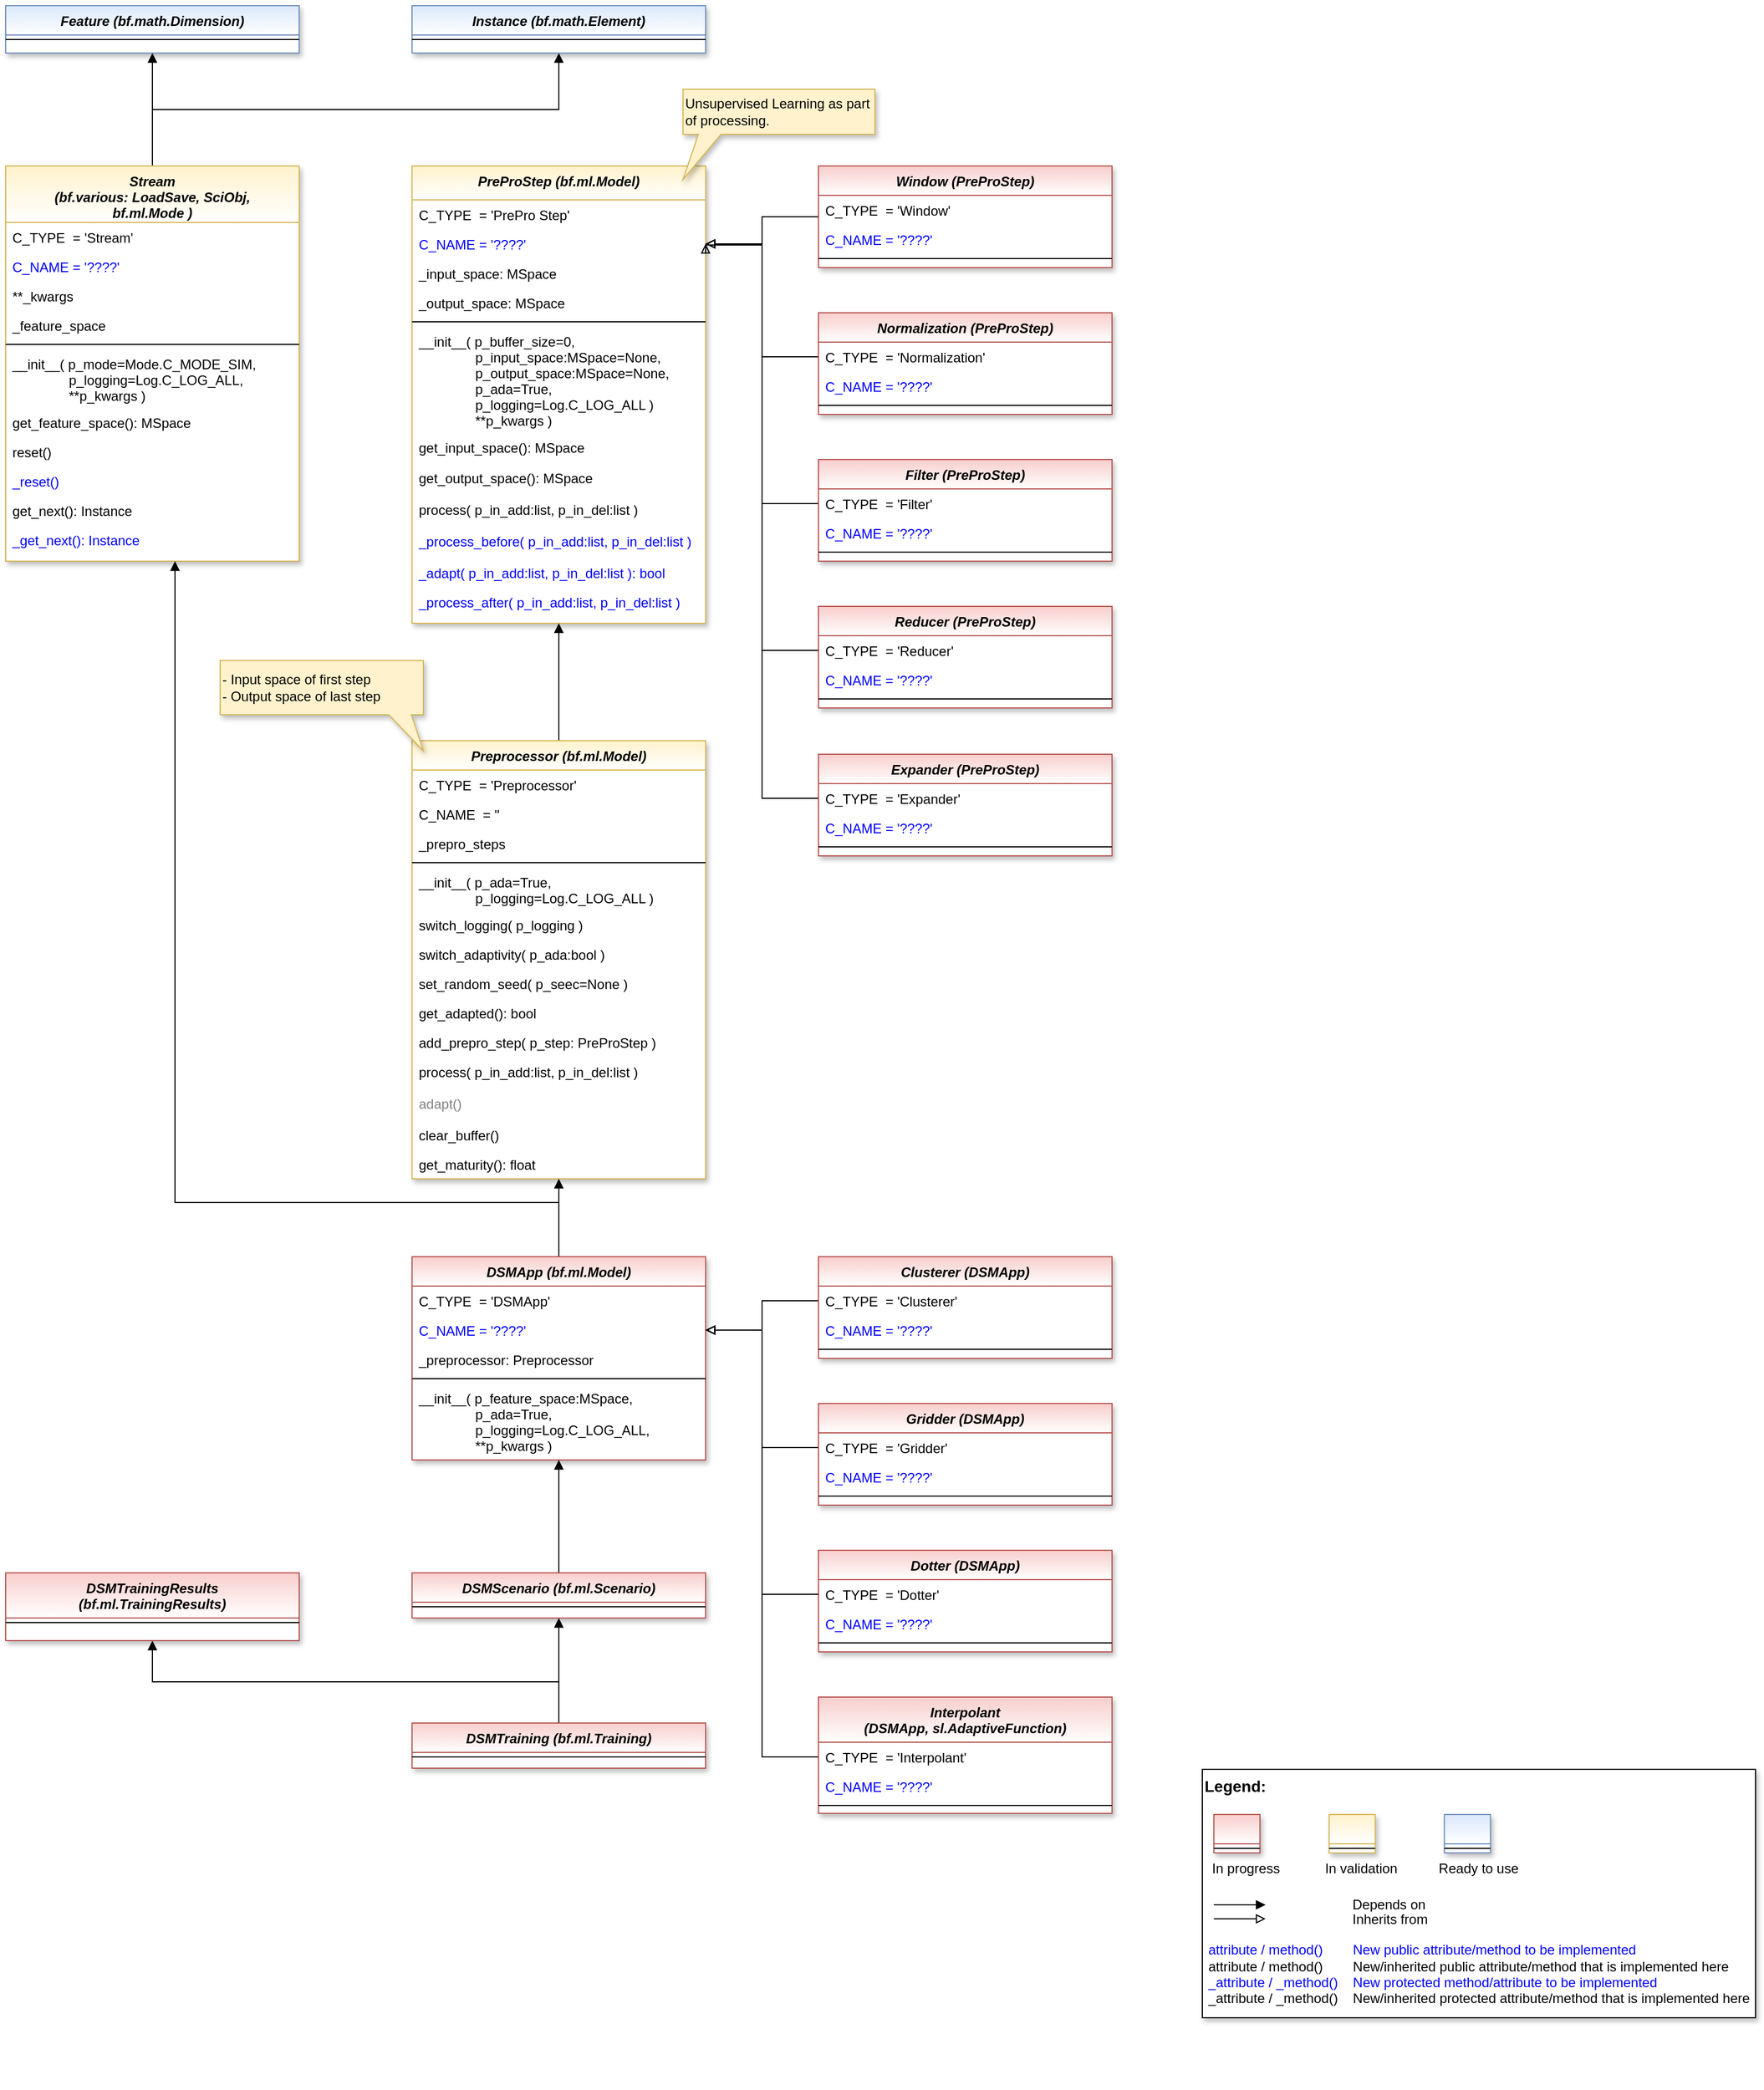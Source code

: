 <mxfile version="14.9.6" type="device"><diagram id="C5RBs43oDa-KdzZeNtuy" name="Page-1"><mxGraphModel dx="1179" dy="1209" grid="1" gridSize="10" guides="1" tooltips="1" connect="1" arrows="1" fold="1" page="1" pageScale="1" pageWidth="2336" pageHeight="1654" math="0" shadow="0"><root><mxCell id="WIyWlLk6GJQsqaUBKTNV-0"/><mxCell id="WIyWlLk6GJQsqaUBKTNV-1" parent="WIyWlLk6GJQsqaUBKTNV-0"/><mxCell id="ado_M-dr3WUVXcom1yO_-1" value="PreProStep (bf.ml.Model)" style="swimlane;fontStyle=3;align=center;verticalAlign=top;childLayout=stackLayout;horizontal=1;startSize=30;horizontalStack=0;resizeParent=1;resizeLast=0;collapsible=1;marginBottom=0;rounded=0;shadow=1;strokeWidth=1;fillColor=#fff2cc;strokeColor=#d6b656;swimlaneFillColor=#ffffff;gradientColor=#ffffff;" parent="WIyWlLk6GJQsqaUBKTNV-1" vertex="1"><mxGeometry x="400" y="182" width="260" height="405" as="geometry"><mxRectangle x="230" y="140" width="160" height="26" as="alternateBounds"/></mxGeometry></mxCell><mxCell id="fdyP1tWBDfPf_pqGQ-dC-29" value="C_TYPE  = 'PrePro Step'" style="text;align=left;verticalAlign=top;spacingLeft=4;spacingRight=4;overflow=hidden;rotatable=0;points=[[0,0.5],[1,0.5]];portConstraint=eastwest;" parent="ado_M-dr3WUVXcom1yO_-1" vertex="1"><mxGeometry y="30" width="260" height="26" as="geometry"/></mxCell><mxCell id="fdyP1tWBDfPf_pqGQ-dC-30" value="C_NAME = '????'" style="text;align=left;verticalAlign=top;spacingLeft=4;spacingRight=4;overflow=hidden;rotatable=0;points=[[0,0.5],[1,0.5]];portConstraint=eastwest;fontColor=#0000FF;" parent="ado_M-dr3WUVXcom1yO_-1" vertex="1"><mxGeometry y="56" width="260" height="26" as="geometry"/></mxCell><mxCell id="3OC-FlShTz39iofZlzZl-7" value="_input_space: MSpace" style="text;align=left;verticalAlign=top;spacingLeft=4;spacingRight=4;overflow=hidden;rotatable=0;points=[[0,0.5],[1,0.5]];portConstraint=eastwest;" parent="ado_M-dr3WUVXcom1yO_-1" vertex="1"><mxGeometry y="82" width="260" height="26" as="geometry"/></mxCell><mxCell id="3OC-FlShTz39iofZlzZl-8" value="_output_space: MSpace" style="text;align=left;verticalAlign=top;spacingLeft=4;spacingRight=4;overflow=hidden;rotatable=0;points=[[0,0.5],[1,0.5]];portConstraint=eastwest;" parent="ado_M-dr3WUVXcom1yO_-1" vertex="1"><mxGeometry y="108" width="260" height="26" as="geometry"/></mxCell><mxCell id="ado_M-dr3WUVXcom1yO_-2" value="" style="line;html=1;strokeWidth=1;align=left;verticalAlign=middle;spacingTop=-1;spacingLeft=3;spacingRight=3;rotatable=0;labelPosition=right;points=[];portConstraint=eastwest;" parent="ado_M-dr3WUVXcom1yO_-1" vertex="1"><mxGeometry y="134" width="260" height="8" as="geometry"/></mxCell><mxCell id="fdyP1tWBDfPf_pqGQ-dC-4" value="__init__( p_buffer_size=0,&#10;               p_input_space:MSpace=None,&#10;               p_output_space:MSpace=None,&#10;               p_ada=True,&#10;               p_logging=Log.C_LOG_ALL )&#10;               **p_kwargs )" style="text;align=left;verticalAlign=top;spacingLeft=4;spacingRight=4;overflow=hidden;rotatable=0;points=[[0,0.5],[1,0.5]];portConstraint=eastwest;" parent="ado_M-dr3WUVXcom1yO_-1" vertex="1"><mxGeometry y="142" width="260" height="94" as="geometry"/></mxCell><mxCell id="fdyP1tWBDfPf_pqGQ-dC-6" value="get_input_space(): MSpace" style="text;align=left;verticalAlign=top;spacingLeft=4;spacingRight=4;overflow=hidden;rotatable=0;points=[[0,0.5],[1,0.5]];portConstraint=eastwest;" parent="ado_M-dr3WUVXcom1yO_-1" vertex="1"><mxGeometry y="236" width="260" height="27" as="geometry"/></mxCell><mxCell id="fdyP1tWBDfPf_pqGQ-dC-7" value="get_output_space(): MSpace" style="text;align=left;verticalAlign=top;spacingLeft=4;spacingRight=4;overflow=hidden;rotatable=0;points=[[0,0.5],[1,0.5]];portConstraint=eastwest;" parent="ado_M-dr3WUVXcom1yO_-1" vertex="1"><mxGeometry y="263" width="260" height="28" as="geometry"/></mxCell><mxCell id="ado_M-dr3WUVXcom1yO_-3" value="process( p_in_add:list, p_in_del:list )&#10;" style="text;align=left;verticalAlign=top;spacingLeft=4;spacingRight=4;overflow=hidden;rotatable=0;points=[[0,0.5],[1,0.5]];portConstraint=eastwest;" parent="ado_M-dr3WUVXcom1yO_-1" vertex="1"><mxGeometry y="291" width="260" height="28" as="geometry"/></mxCell><mxCell id="qM1fBCs7_2jbFydnXF-A-1" value="_process_before( p_in_add:list, p_in_del:list )&#10;" style="text;align=left;verticalAlign=top;spacingLeft=4;spacingRight=4;overflow=hidden;rotatable=0;points=[[0,0.5],[1,0.5]];portConstraint=eastwest;fontColor=#0000FF;" parent="ado_M-dr3WUVXcom1yO_-1" vertex="1"><mxGeometry y="319" width="260" height="28" as="geometry"/></mxCell><mxCell id="fdyP1tWBDfPf_pqGQ-dC-40" value="_adapt( p_in_add:list, p_in_del:list ): bool" style="text;align=left;verticalAlign=top;spacingLeft=4;spacingRight=4;overflow=hidden;rotatable=0;points=[[0,0.5],[1,0.5]];portConstraint=eastwest;fontColor=#0000FF;" parent="ado_M-dr3WUVXcom1yO_-1" vertex="1"><mxGeometry y="347" width="260" height="26" as="geometry"/></mxCell><mxCell id="OIbg5HYsmWzggLmKgJNS-0" value="_process_after( p_in_add:list, p_in_del:list )&#10;" style="text;align=left;verticalAlign=top;spacingLeft=4;spacingRight=4;overflow=hidden;rotatable=0;points=[[0,0.5],[1,0.5]];portConstraint=eastwest;fontColor=#0000FF;" vertex="1" parent="ado_M-dr3WUVXcom1yO_-1"><mxGeometry y="373" width="260" height="28" as="geometry"/></mxCell><mxCell id="fcJVb3HREh7NScvAmxeq-0" value="" style="group" parent="WIyWlLk6GJQsqaUBKTNV-1" vertex="1" connectable="0"><mxGeometry x="1100" y="1602" width="490" height="220" as="geometry"/></mxCell><mxCell id="fcJVb3HREh7NScvAmxeq-1" value="&lt;font color=&quot;#000000&quot; size=&quot;1&quot;&gt;&lt;b style=&quot;font-size: 14px&quot;&gt;Legend:&lt;br&gt;&lt;/b&gt;&lt;/font&gt;&lt;br&gt;&lt;br&gt;&lt;br&gt;&lt;font color=&quot;#0000ff&quot; style=&quot;font-size: 6px&quot;&gt;&lt;br&gt;&lt;/font&gt;&lt;span style=&quot;color: rgb(0 , 0 , 0)&quot;&gt;&lt;font style=&quot;font-size: 4px&quot;&gt;&amp;nbsp; &amp;nbsp;&lt;/font&gt;&amp;nbsp;In progress&amp;nbsp; &amp;nbsp; &amp;nbsp; &amp;nbsp; &amp;nbsp; &amp;nbsp; In validation&amp;nbsp; &amp;nbsp; &amp;nbsp; &amp;nbsp; &amp;nbsp; &amp;nbsp;Ready to use&lt;/span&gt;&lt;font color=&quot;#000000&quot;&gt;&amp;nbsp;&lt;br&gt;&lt;/font&gt;&lt;font color=&quot;#0000ff&quot;&gt;&lt;br&gt;&lt;br&gt;&lt;br&gt;&lt;br&gt;&amp;nbsp;attribute / method()&amp;nbsp; &amp;nbsp; &amp;nbsp; &amp;nbsp; New public attribute/method to be implemented&lt;/font&gt;&lt;br&gt;&lt;font color=&quot;#000000&quot;&gt;&amp;nbsp;&lt;/font&gt;&lt;font color=&quot;#000000&quot;&gt;attribute / method()&lt;span&gt;&#9;&lt;/span&gt;&amp;nbsp; &amp;nbsp; &amp;nbsp; &amp;nbsp;New/inherited public attribute/method that is implemented here&lt;br&gt;&lt;/font&gt;&lt;font color=&quot;#0000ff&quot;&gt;&amp;nbsp;_attribute /&amp;nbsp;&lt;/font&gt;&lt;font color=&quot;#0000ff&quot;&gt;_method()&amp;nbsp; &amp;nbsp; New protected method/attribute to be implemented&lt;/font&gt;&lt;br&gt;&lt;font color=&quot;#000000&quot;&gt;&amp;nbsp;_attribute / _method()&amp;nbsp; &amp;nbsp; New/inherited protected attribute/method that is implemented here&lt;br&gt;&lt;/font&gt;&lt;font color=&quot;#000000&quot;&gt;&lt;br&gt;&lt;br&gt;&lt;br&gt;&lt;br&gt;&lt;br&gt;&lt;/font&gt;" style="text;html=1;align=left;verticalAlign=top;whiteSpace=wrap;rounded=0;fontColor=#006600;strokeColor=#000000;shadow=1;fillColor=#ffffff;" parent="fcJVb3HREh7NScvAmxeq-0" vertex="1"><mxGeometry width="490.0" height="220" as="geometry"/></mxCell><mxCell id="fcJVb3HREh7NScvAmxeq-2" value="Depends on" style="endArrow=block;html=1;labelPosition=right;verticalLabelPosition=middle;align=left;verticalAlign=middle;endFill=1;fontSize=12;" parent="fcJVb3HREh7NScvAmxeq-0" edge="1"><mxGeometry x="-1623.125" y="-2180" width="51.042" height="50" as="geometry"><mxPoint x="10.208" y="120.003" as="sourcePoint"/><mxPoint x="55.991" y="120.003" as="targetPoint"/><mxPoint x="98" as="offset"/><Array as="points"><mxPoint x="30.625" y="120"/></Array></mxGeometry></mxCell><mxCell id="fcJVb3HREh7NScvAmxeq-3" value="Inherits from" style="endArrow=block;html=1;labelPosition=right;verticalLabelPosition=middle;align=left;verticalAlign=middle;endFill=0;fontSize=12;" parent="fcJVb3HREh7NScvAmxeq-0" edge="1"><mxGeometry x="-1623.125" y="-2180" width="51.042" height="50" as="geometry"><mxPoint x="10.208" y="132.385" as="sourcePoint"/><mxPoint x="55.991" y="132.385" as="targetPoint"/><mxPoint x="98" y="1" as="offset"/></mxGeometry></mxCell><mxCell id="fcJVb3HREh7NScvAmxeq-4" value="" style="swimlane;fontStyle=3;align=center;verticalAlign=top;childLayout=stackLayout;horizontal=1;startSize=26;horizontalStack=0;resizeParent=1;resizeLast=0;collapsible=1;marginBottom=0;rounded=0;shadow=1;strokeWidth=1;fillColor=#f8cecc;strokeColor=#b85450;gradientColor=#ffffff;swimlaneFillColor=#ffffff;" parent="fcJVb3HREh7NScvAmxeq-0" vertex="1"><mxGeometry x="10.208" y="40" width="40.833" height="34" as="geometry"><mxRectangle x="230" y="140" width="160" height="26" as="alternateBounds"/></mxGeometry></mxCell><mxCell id="fcJVb3HREh7NScvAmxeq-5" value="" style="line;html=1;strokeWidth=1;align=left;verticalAlign=middle;spacingTop=-1;spacingLeft=3;spacingRight=3;rotatable=0;labelPosition=right;points=[];portConstraint=eastwest;" parent="fcJVb3HREh7NScvAmxeq-4" vertex="1"><mxGeometry y="26" width="40.833" height="8" as="geometry"/></mxCell><mxCell id="fcJVb3HREh7NScvAmxeq-6" value="" style="swimlane;fontStyle=3;align=center;verticalAlign=top;childLayout=stackLayout;horizontal=1;startSize=26;horizontalStack=0;resizeParent=1;resizeLast=0;collapsible=1;marginBottom=0;rounded=0;shadow=1;strokeWidth=1;fillColor=#fff2cc;strokeColor=#d6b656;gradientColor=#ffffff;swimlaneFillColor=#ffffff;" parent="fcJVb3HREh7NScvAmxeq-0" vertex="1"><mxGeometry x="112.292" y="40" width="40.833" height="34" as="geometry"><mxRectangle x="230" y="140" width="160" height="26" as="alternateBounds"/></mxGeometry></mxCell><mxCell id="fcJVb3HREh7NScvAmxeq-7" value="" style="line;html=1;strokeWidth=1;align=left;verticalAlign=middle;spacingTop=-1;spacingLeft=3;spacingRight=3;rotatable=0;labelPosition=right;points=[];portConstraint=eastwest;" parent="fcJVb3HREh7NScvAmxeq-6" vertex="1"><mxGeometry y="26" width="40.833" height="8" as="geometry"/></mxCell><mxCell id="fcJVb3HREh7NScvAmxeq-8" value="" style="swimlane;fontStyle=3;align=center;verticalAlign=top;childLayout=stackLayout;horizontal=1;startSize=26;horizontalStack=0;resizeParent=1;resizeLast=0;collapsible=1;marginBottom=0;rounded=0;shadow=1;strokeWidth=1;fillColor=#dae8fc;strokeColor=#6c8ebf;gradientColor=#ffffff;swimlaneFillColor=#ffffff;" parent="fcJVb3HREh7NScvAmxeq-0" vertex="1"><mxGeometry x="214.375" y="40" width="40.833" height="34" as="geometry"><mxRectangle x="230" y="140" width="160" height="26" as="alternateBounds"/></mxGeometry></mxCell><mxCell id="fcJVb3HREh7NScvAmxeq-9" value="" style="line;html=1;strokeWidth=1;align=left;verticalAlign=middle;spacingTop=-1;spacingLeft=3;spacingRight=3;rotatable=0;labelPosition=right;points=[];portConstraint=eastwest;" parent="fcJVb3HREh7NScvAmxeq-8" vertex="1"><mxGeometry y="26" width="40.833" height="8" as="geometry"/></mxCell><mxCell id="fdyP1tWBDfPf_pqGQ-dC-9" style="edgeStyle=orthogonalEdgeStyle;rounded=0;orthogonalLoop=1;jettySize=auto;html=1;entryX=0.5;entryY=1;entryDx=0;entryDy=0;fontColor=#0000FF;endArrow=block;endFill=1;" parent="WIyWlLk6GJQsqaUBKTNV-1" source="3OC-FlShTz39iofZlzZl-0" target="ado_M-dr3WUVXcom1yO_-1" edge="1"><mxGeometry relative="1" as="geometry"/></mxCell><mxCell id="3OC-FlShTz39iofZlzZl-0" value="Preprocessor (bf.ml.Model)" style="swimlane;fontStyle=3;align=center;verticalAlign=top;childLayout=stackLayout;horizontal=1;startSize=26;horizontalStack=0;resizeParent=1;resizeLast=0;collapsible=1;marginBottom=0;rounded=0;shadow=1;strokeWidth=1;fillColor=#fff2cc;strokeColor=#d6b656;swimlaneFillColor=#ffffff;gradientColor=#ffffff;" parent="WIyWlLk6GJQsqaUBKTNV-1" vertex="1"><mxGeometry x="400" y="691" width="260" height="388" as="geometry"><mxRectangle x="230" y="140" width="160" height="26" as="alternateBounds"/></mxGeometry></mxCell><mxCell id="fdyP1tWBDfPf_pqGQ-dC-33" value="C_TYPE  = 'Preprocessor'" style="text;align=left;verticalAlign=top;spacingLeft=4;spacingRight=4;overflow=hidden;rotatable=0;points=[[0,0.5],[1,0.5]];portConstraint=eastwest;" parent="3OC-FlShTz39iofZlzZl-0" vertex="1"><mxGeometry y="26" width="260" height="26" as="geometry"/></mxCell><mxCell id="fdyP1tWBDfPf_pqGQ-dC-80" value="C_NAME  = ''" style="text;align=left;verticalAlign=top;spacingLeft=4;spacingRight=4;overflow=hidden;rotatable=0;points=[[0,0.5],[1,0.5]];portConstraint=eastwest;" parent="3OC-FlShTz39iofZlzZl-0" vertex="1"><mxGeometry y="52" width="260" height="26" as="geometry"/></mxCell><mxCell id="fdyP1tWBDfPf_pqGQ-dC-3" value="_prepro_steps" style="text;align=left;verticalAlign=top;spacingLeft=4;spacingRight=4;overflow=hidden;rotatable=0;points=[[0,0.5],[1,0.5]];portConstraint=eastwest;" parent="3OC-FlShTz39iofZlzZl-0" vertex="1"><mxGeometry y="78" width="260" height="26" as="geometry"/></mxCell><mxCell id="3OC-FlShTz39iofZlzZl-1" value="" style="line;html=1;strokeWidth=1;align=left;verticalAlign=middle;spacingTop=-1;spacingLeft=3;spacingRight=3;rotatable=0;labelPosition=right;points=[];portConstraint=eastwest;" parent="3OC-FlShTz39iofZlzZl-0" vertex="1"><mxGeometry y="104" width="260" height="8" as="geometry"/></mxCell><mxCell id="OIbg5HYsmWzggLmKgJNS-1" value="__init__( p_ada=True,&#10;               p_logging=Log.C_LOG_ALL )" style="text;align=left;verticalAlign=top;spacingLeft=4;spacingRight=4;overflow=hidden;rotatable=0;points=[[0,0.5],[1,0.5]];portConstraint=eastwest;" vertex="1" parent="3OC-FlShTz39iofZlzZl-0"><mxGeometry y="112" width="260" height="38" as="geometry"/></mxCell><mxCell id="OIbg5HYsmWzggLmKgJNS-3" value="switch_logging( p_logging ) " style="text;align=left;verticalAlign=top;spacingLeft=4;spacingRight=4;overflow=hidden;rotatable=0;points=[[0,0.5],[1,0.5]];portConstraint=eastwest;" vertex="1" parent="3OC-FlShTz39iofZlzZl-0"><mxGeometry y="150" width="260" height="26" as="geometry"/></mxCell><mxCell id="OIbg5HYsmWzggLmKgJNS-2" value="switch_adaptivity( p_ada:bool )" style="text;align=left;verticalAlign=top;spacingLeft=4;spacingRight=4;overflow=hidden;rotatable=0;points=[[0,0.5],[1,0.5]];portConstraint=eastwest;" vertex="1" parent="3OC-FlShTz39iofZlzZl-0"><mxGeometry y="176" width="260" height="26" as="geometry"/></mxCell><mxCell id="OIbg5HYsmWzggLmKgJNS-5" value="set_random_seed( p_seec=None )" style="text;align=left;verticalAlign=top;spacingLeft=4;spacingRight=4;overflow=hidden;rotatable=0;points=[[0,0.5],[1,0.5]];portConstraint=eastwest;" vertex="1" parent="3OC-FlShTz39iofZlzZl-0"><mxGeometry y="202" width="260" height="26" as="geometry"/></mxCell><mxCell id="OIbg5HYsmWzggLmKgJNS-6" value="get_adapted(): bool" style="text;align=left;verticalAlign=top;spacingLeft=4;spacingRight=4;overflow=hidden;rotatable=0;points=[[0,0.5],[1,0.5]];portConstraint=eastwest;" vertex="1" parent="3OC-FlShTz39iofZlzZl-0"><mxGeometry y="228" width="260" height="26" as="geometry"/></mxCell><mxCell id="fdyP1tWBDfPf_pqGQ-dC-2" value="add_prepro_step( p_step: PreProStep )" style="text;align=left;verticalAlign=top;spacingLeft=4;spacingRight=4;overflow=hidden;rotatable=0;points=[[0,0.5],[1,0.5]];portConstraint=eastwest;" parent="3OC-FlShTz39iofZlzZl-0" vertex="1"><mxGeometry y="254" width="260" height="26" as="geometry"/></mxCell><mxCell id="qM1fBCs7_2jbFydnXF-A-2" value="process( p_in_add:list, p_in_del:list )&#10;" style="text;align=left;verticalAlign=top;spacingLeft=4;spacingRight=4;overflow=hidden;rotatable=0;points=[[0,0.5],[1,0.5]];portConstraint=eastwest;" parent="3OC-FlShTz39iofZlzZl-0" vertex="1"><mxGeometry y="280" width="260" height="28" as="geometry"/></mxCell><mxCell id="OIbg5HYsmWzggLmKgJNS-4" value="adapt()" style="text;align=left;verticalAlign=top;spacingLeft=4;spacingRight=4;overflow=hidden;rotatable=0;points=[[0,0.5],[1,0.5]];portConstraint=eastwest;fontColor=#808080;" vertex="1" parent="3OC-FlShTz39iofZlzZl-0"><mxGeometry y="308" width="260" height="28" as="geometry"/></mxCell><mxCell id="OIbg5HYsmWzggLmKgJNS-7" value="clear_buffer()" style="text;align=left;verticalAlign=top;spacingLeft=4;spacingRight=4;overflow=hidden;rotatable=0;points=[[0,0.5],[1,0.5]];portConstraint=eastwest;" vertex="1" parent="3OC-FlShTz39iofZlzZl-0"><mxGeometry y="336" width="260" height="26" as="geometry"/></mxCell><mxCell id="OIbg5HYsmWzggLmKgJNS-8" value="get_maturity(): float" style="text;align=left;verticalAlign=top;spacingLeft=4;spacingRight=4;overflow=hidden;rotatable=0;points=[[0,0.5],[1,0.5]];portConstraint=eastwest;" vertex="1" parent="3OC-FlShTz39iofZlzZl-0"><mxGeometry y="362" width="260" height="26" as="geometry"/></mxCell><mxCell id="0HOuc_ZC-lM9Gi3n_zQz-5" style="edgeStyle=orthogonalEdgeStyle;rounded=0;orthogonalLoop=1;jettySize=auto;html=1;entryX=0.5;entryY=1;entryDx=0;entryDy=0;fontColor=#0000FF;endArrow=block;endFill=1;" parent="WIyWlLk6GJQsqaUBKTNV-1" source="fdyP1tWBDfPf_pqGQ-dC-17" target="fdyP1tWBDfPf_pqGQ-dC-86" edge="1"><mxGeometry relative="1" as="geometry"/></mxCell><mxCell id="0HOuc_ZC-lM9Gi3n_zQz-6" style="edgeStyle=orthogonalEdgeStyle;rounded=0;orthogonalLoop=1;jettySize=auto;html=1;entryX=0.5;entryY=1;entryDx=0;entryDy=0;fontColor=#0000FF;endArrow=block;endFill=1;exitX=0.5;exitY=0;exitDx=0;exitDy=0;" parent="WIyWlLk6GJQsqaUBKTNV-1" source="fdyP1tWBDfPf_pqGQ-dC-17" target="0HOuc_ZC-lM9Gi3n_zQz-2" edge="1"><mxGeometry relative="1" as="geometry"/></mxCell><mxCell id="fdyP1tWBDfPf_pqGQ-dC-17" value="Stream &#10;(bf.various: LoadSave, SciObj,&#10;bf.ml.Mode )" style="swimlane;fontStyle=3;align=center;verticalAlign=top;childLayout=stackLayout;horizontal=1;startSize=50;horizontalStack=0;resizeParent=1;resizeLast=0;collapsible=1;marginBottom=0;rounded=0;shadow=1;strokeWidth=1;fillColor=#fff2cc;strokeColor=#d6b656;swimlaneFillColor=#ffffff;gradientColor=#ffffff;" parent="WIyWlLk6GJQsqaUBKTNV-1" vertex="1"><mxGeometry x="40" y="182" width="260" height="350" as="geometry"><mxRectangle x="230" y="140" width="160" height="26" as="alternateBounds"/></mxGeometry></mxCell><mxCell id="fdyP1tWBDfPf_pqGQ-dC-34" value="C_TYPE  = 'Stream'" style="text;align=left;verticalAlign=top;spacingLeft=4;spacingRight=4;overflow=hidden;rotatable=0;points=[[0,0.5],[1,0.5]];portConstraint=eastwest;" parent="fdyP1tWBDfPf_pqGQ-dC-17" vertex="1"><mxGeometry y="50" width="260" height="26" as="geometry"/></mxCell><mxCell id="fdyP1tWBDfPf_pqGQ-dC-100" value="C_NAME = '????'" style="text;align=left;verticalAlign=top;spacingLeft=4;spacingRight=4;overflow=hidden;rotatable=0;points=[[0,0.5],[1,0.5]];portConstraint=eastwest;fontColor=#0000FF;" parent="fdyP1tWBDfPf_pqGQ-dC-17" vertex="1"><mxGeometry y="76" width="260" height="26" as="geometry"/></mxCell><mxCell id="0HOuc_ZC-lM9Gi3n_zQz-0" value="**_kwargs" style="text;align=left;verticalAlign=top;spacingLeft=4;spacingRight=4;overflow=hidden;rotatable=0;points=[[0,0.5],[1,0.5]];portConstraint=eastwest;" parent="fdyP1tWBDfPf_pqGQ-dC-17" vertex="1"><mxGeometry y="102" width="260" height="26" as="geometry"/></mxCell><mxCell id="fdyP1tWBDfPf_pqGQ-dC-101" value="_feature_space" style="text;align=left;verticalAlign=top;spacingLeft=4;spacingRight=4;overflow=hidden;rotatable=0;points=[[0,0.5],[1,0.5]];portConstraint=eastwest;" parent="fdyP1tWBDfPf_pqGQ-dC-17" vertex="1"><mxGeometry y="128" width="260" height="26" as="geometry"/></mxCell><mxCell id="fdyP1tWBDfPf_pqGQ-dC-19" value="" style="line;html=1;strokeWidth=1;align=left;verticalAlign=middle;spacingTop=-1;spacingLeft=3;spacingRight=3;rotatable=0;labelPosition=right;points=[];portConstraint=eastwest;" parent="fdyP1tWBDfPf_pqGQ-dC-17" vertex="1"><mxGeometry y="154" width="260" height="8" as="geometry"/></mxCell><mxCell id="fdyP1tWBDfPf_pqGQ-dC-90" value="__init__( p_mode=Mode.C_MODE_SIM,&#10;               p_logging=Log.C_LOG_ALL,&#10;               **p_kwargs )" style="text;align=left;verticalAlign=top;spacingLeft=4;spacingRight=4;overflow=hidden;rotatable=0;points=[[0,0.5],[1,0.5]];portConstraint=eastwest;" parent="fdyP1tWBDfPf_pqGQ-dC-17" vertex="1"><mxGeometry y="162" width="260" height="52" as="geometry"/></mxCell><mxCell id="fdyP1tWBDfPf_pqGQ-dC-99" value="get_feature_space(): MSpace" style="text;align=left;verticalAlign=top;spacingLeft=4;spacingRight=4;overflow=hidden;rotatable=0;points=[[0,0.5],[1,0.5]];portConstraint=eastwest;" parent="fdyP1tWBDfPf_pqGQ-dC-17" vertex="1"><mxGeometry y="214" width="260" height="26" as="geometry"/></mxCell><mxCell id="fdyP1tWBDfPf_pqGQ-dC-119" value="reset()" style="text;align=left;verticalAlign=top;spacingLeft=4;spacingRight=4;overflow=hidden;rotatable=0;points=[[0,0.5],[1,0.5]];portConstraint=eastwest;" parent="fdyP1tWBDfPf_pqGQ-dC-17" vertex="1"><mxGeometry y="240" width="260" height="26" as="geometry"/></mxCell><mxCell id="fdyP1tWBDfPf_pqGQ-dC-120" value="_reset()" style="text;align=left;verticalAlign=top;spacingLeft=4;spacingRight=4;overflow=hidden;rotatable=0;points=[[0,0.5],[1,0.5]];portConstraint=eastwest;fontColor=#0000FF;" parent="fdyP1tWBDfPf_pqGQ-dC-17" vertex="1"><mxGeometry y="266" width="260" height="26" as="geometry"/></mxCell><mxCell id="fdyP1tWBDfPf_pqGQ-dC-20" value="get_next(): Instance" style="text;align=left;verticalAlign=top;spacingLeft=4;spacingRight=4;overflow=hidden;rotatable=0;points=[[0,0.5],[1,0.5]];portConstraint=eastwest;" parent="fdyP1tWBDfPf_pqGQ-dC-17" vertex="1"><mxGeometry y="292" width="260" height="26" as="geometry"/></mxCell><mxCell id="0HOuc_ZC-lM9Gi3n_zQz-4" value="_get_next(): Instance" style="text;align=left;verticalAlign=top;spacingLeft=4;spacingRight=4;overflow=hidden;rotatable=0;points=[[0,0.5],[1,0.5]];portConstraint=eastwest;fontColor=#0000FF;" parent="fdyP1tWBDfPf_pqGQ-dC-17" vertex="1"><mxGeometry y="318" width="260" height="26" as="geometry"/></mxCell><mxCell id="fdyP1tWBDfPf_pqGQ-dC-82" style="edgeStyle=orthogonalEdgeStyle;rounded=0;orthogonalLoop=1;jettySize=auto;html=1;endArrow=block;endFill=1;fontColor=#0000FF;" parent="WIyWlLk6GJQsqaUBKTNV-1" source="fdyP1tWBDfPf_pqGQ-dC-23" target="fdyP1tWBDfPf_pqGQ-dC-72" edge="1"><mxGeometry relative="1" as="geometry"/></mxCell><mxCell id="0HOuc_ZC-lM9Gi3n_zQz-1" style="edgeStyle=orthogonalEdgeStyle;rounded=0;orthogonalLoop=1;jettySize=auto;html=1;exitX=0.5;exitY=0;exitDx=0;exitDy=0;endArrow=block;endFill=1;" parent="WIyWlLk6GJQsqaUBKTNV-1" source="fdyP1tWBDfPf_pqGQ-dC-23" target="fdyP1tWBDfPf_pqGQ-dC-17" edge="1"><mxGeometry relative="1" as="geometry"><Array as="points"><mxPoint x="530" y="1100"/><mxPoint x="190" y="1100"/></Array></mxGeometry></mxCell><mxCell id="fdyP1tWBDfPf_pqGQ-dC-23" value="DSMScenario (bf.ml.Scenario)" style="swimlane;fontStyle=3;align=center;verticalAlign=top;childLayout=stackLayout;horizontal=1;startSize=26;horizontalStack=0;resizeParent=1;resizeLast=0;collapsible=1;marginBottom=0;rounded=0;shadow=1;strokeWidth=1;fillColor=#f8cecc;strokeColor=#b85450;swimlaneFillColor=#ffffff;gradientColor=#ffffff;" parent="WIyWlLk6GJQsqaUBKTNV-1" vertex="1"><mxGeometry x="400" y="1428" width="260" height="40" as="geometry"><mxRectangle x="230" y="140" width="160" height="26" as="alternateBounds"/></mxGeometry></mxCell><mxCell id="fdyP1tWBDfPf_pqGQ-dC-24" value="" style="line;html=1;strokeWidth=1;align=left;verticalAlign=middle;spacingTop=-1;spacingLeft=3;spacingRight=3;rotatable=0;labelPosition=right;points=[];portConstraint=eastwest;" parent="fdyP1tWBDfPf_pqGQ-dC-23" vertex="1"><mxGeometry y="26" width="260" height="8" as="geometry"/></mxCell><mxCell id="fdyP1tWBDfPf_pqGQ-dC-84" style="edgeStyle=orthogonalEdgeStyle;rounded=0;orthogonalLoop=1;jettySize=auto;html=1;entryX=0.5;entryY=1;entryDx=0;entryDy=0;endArrow=block;endFill=1;fontColor=#0000FF;" parent="WIyWlLk6GJQsqaUBKTNV-1" source="fdyP1tWBDfPf_pqGQ-dC-26" target="fdyP1tWBDfPf_pqGQ-dC-23" edge="1"><mxGeometry relative="1" as="geometry"/></mxCell><mxCell id="fdyP1tWBDfPf_pqGQ-dC-85" style="edgeStyle=orthogonalEdgeStyle;rounded=0;orthogonalLoop=1;jettySize=auto;html=1;entryX=0.5;entryY=1;entryDx=0;entryDy=0;endArrow=block;endFill=1;fontColor=#0000FF;exitX=0.5;exitY=0;exitDx=0;exitDy=0;" parent="WIyWlLk6GJQsqaUBKTNV-1" source="fdyP1tWBDfPf_pqGQ-dC-26" target="fdyP1tWBDfPf_pqGQ-dC-35" edge="1"><mxGeometry relative="1" as="geometry"/></mxCell><mxCell id="fdyP1tWBDfPf_pqGQ-dC-26" value="DSMTraining (bf.ml.Training)" style="swimlane;fontStyle=3;align=center;verticalAlign=top;childLayout=stackLayout;horizontal=1;startSize=26;horizontalStack=0;resizeParent=1;resizeLast=0;collapsible=1;marginBottom=0;rounded=0;shadow=1;strokeWidth=1;fillColor=#f8cecc;strokeColor=#b85450;swimlaneFillColor=#ffffff;gradientColor=#ffffff;" parent="WIyWlLk6GJQsqaUBKTNV-1" vertex="1"><mxGeometry x="400" y="1561" width="260" height="40" as="geometry"><mxRectangle x="230" y="140" width="160" height="26" as="alternateBounds"/></mxGeometry></mxCell><mxCell id="fdyP1tWBDfPf_pqGQ-dC-27" value="" style="line;html=1;strokeWidth=1;align=left;verticalAlign=middle;spacingTop=-1;spacingLeft=3;spacingRight=3;rotatable=0;labelPosition=right;points=[];portConstraint=eastwest;" parent="fdyP1tWBDfPf_pqGQ-dC-26" vertex="1"><mxGeometry y="26" width="260" height="8" as="geometry"/></mxCell><mxCell id="fdyP1tWBDfPf_pqGQ-dC-35" value="DSMTrainingResults &#10;(bf.ml.TrainingResults)" style="swimlane;fontStyle=3;align=center;verticalAlign=top;childLayout=stackLayout;horizontal=1;startSize=40;horizontalStack=0;resizeParent=1;resizeLast=0;collapsible=1;marginBottom=0;rounded=0;shadow=1;strokeWidth=1;fillColor=#f8cecc;strokeColor=#b85450;swimlaneFillColor=#ffffff;gradientColor=#ffffff;" parent="WIyWlLk6GJQsqaUBKTNV-1" vertex="1"><mxGeometry x="40" y="1428" width="260" height="60" as="geometry"><mxRectangle x="230" y="140" width="160" height="26" as="alternateBounds"/></mxGeometry></mxCell><mxCell id="fdyP1tWBDfPf_pqGQ-dC-36" value="" style="line;html=1;strokeWidth=1;align=left;verticalAlign=middle;spacingTop=-1;spacingLeft=3;spacingRight=3;rotatable=0;labelPosition=right;points=[];portConstraint=eastwest;" parent="fdyP1tWBDfPf_pqGQ-dC-35" vertex="1"><mxGeometry y="40" width="260" height="8" as="geometry"/></mxCell><mxCell id="fdyP1tWBDfPf_pqGQ-dC-38" value="- Input space of first step&lt;br&gt;- Output space of last step" style="shape=callout;whiteSpace=wrap;html=1;perimeter=calloutPerimeter;size=32;position=0.83;position2=1;fillColor=#fff2cc;strokeColor=#d6b656;shadow=1;align=left;base=20;" parent="WIyWlLk6GJQsqaUBKTNV-1" vertex="1"><mxGeometry x="230" y="620" width="180" height="80" as="geometry"/></mxCell><mxCell id="fdyP1tWBDfPf_pqGQ-dC-41" value="Unsupervised Learning as part of processing." style="shape=callout;whiteSpace=wrap;html=1;perimeter=calloutPerimeter;size=40;position=0.08;position2=0;fillColor=#fff2cc;strokeColor=#d6b656;shadow=1;align=left;" parent="WIyWlLk6GJQsqaUBKTNV-1" vertex="1"><mxGeometry x="640" y="114" width="170" height="80" as="geometry"/></mxCell><mxCell id="fdyP1tWBDfPf_pqGQ-dC-51" style="edgeStyle=orthogonalEdgeStyle;rounded=0;orthogonalLoop=1;jettySize=auto;html=1;endArrow=block;endFill=0;fontColor=#0000FF;entryX=1;entryY=0.5;entryDx=0;entryDy=0;" parent="WIyWlLk6GJQsqaUBKTNV-1" source="fdyP1tWBDfPf_pqGQ-dC-42" target="fdyP1tWBDfPf_pqGQ-dC-30" edge="1"><mxGeometry relative="1" as="geometry"><mxPoint x="1000" y="281" as="targetPoint"/></mxGeometry></mxCell><mxCell id="fdyP1tWBDfPf_pqGQ-dC-42" value="Window (PreProStep)" style="swimlane;fontStyle=3;align=center;verticalAlign=top;childLayout=stackLayout;horizontal=1;startSize=26;horizontalStack=0;resizeParent=1;resizeLast=0;collapsible=1;marginBottom=0;rounded=0;shadow=1;strokeWidth=1;fillColor=#f8cecc;strokeColor=#b85450;swimlaneFillColor=#ffffff;gradientColor=#ffffff;" parent="WIyWlLk6GJQsqaUBKTNV-1" vertex="1"><mxGeometry x="760" y="182" width="260" height="90" as="geometry"><mxRectangle x="230" y="140" width="160" height="26" as="alternateBounds"/></mxGeometry></mxCell><mxCell id="fdyP1tWBDfPf_pqGQ-dC-43" value="C_TYPE  = 'Window'" style="text;align=left;verticalAlign=top;spacingLeft=4;spacingRight=4;overflow=hidden;rotatable=0;points=[[0,0.5],[1,0.5]];portConstraint=eastwest;" parent="fdyP1tWBDfPf_pqGQ-dC-42" vertex="1"><mxGeometry y="26" width="260" height="26" as="geometry"/></mxCell><mxCell id="fdyP1tWBDfPf_pqGQ-dC-44" value="C_NAME = '????'" style="text;align=left;verticalAlign=top;spacingLeft=4;spacingRight=4;overflow=hidden;rotatable=0;points=[[0,0.5],[1,0.5]];portConstraint=eastwest;fontColor=#0000FF;" parent="fdyP1tWBDfPf_pqGQ-dC-42" vertex="1"><mxGeometry y="52" width="260" height="26" as="geometry"/></mxCell><mxCell id="fdyP1tWBDfPf_pqGQ-dC-45" value="" style="line;html=1;strokeWidth=1;align=left;verticalAlign=middle;spacingTop=-1;spacingLeft=3;spacingRight=3;rotatable=0;labelPosition=right;points=[];portConstraint=eastwest;" parent="fdyP1tWBDfPf_pqGQ-dC-42" vertex="1"><mxGeometry y="78" width="260" height="8" as="geometry"/></mxCell><mxCell id="fdyP1tWBDfPf_pqGQ-dC-56" style="edgeStyle=orthogonalEdgeStyle;rounded=0;orthogonalLoop=1;jettySize=auto;html=1;endArrow=block;endFill=0;fontColor=#0000FF;exitX=0;exitY=0.5;exitDx=0;exitDy=0;entryX=1;entryY=0.5;entryDx=0;entryDy=0;" parent="WIyWlLk6GJQsqaUBKTNV-1" source="fdyP1tWBDfPf_pqGQ-dC-53" target="fdyP1tWBDfPf_pqGQ-dC-30" edge="1"><mxGeometry relative="1" as="geometry"><mxPoint x="1000" y="281" as="targetPoint"/><Array as="points"><mxPoint x="710" y="351"/><mxPoint x="710" y="252"/></Array></mxGeometry></mxCell><mxCell id="fdyP1tWBDfPf_pqGQ-dC-52" value="Normalization (PreProStep)" style="swimlane;fontStyle=3;align=center;verticalAlign=top;childLayout=stackLayout;horizontal=1;startSize=26;horizontalStack=0;resizeParent=1;resizeLast=0;collapsible=1;marginBottom=0;rounded=0;shadow=1;strokeWidth=1;fillColor=#f8cecc;strokeColor=#b85450;swimlaneFillColor=#ffffff;gradientColor=#ffffff;" parent="WIyWlLk6GJQsqaUBKTNV-1" vertex="1"><mxGeometry x="760" y="312" width="260" height="90" as="geometry"><mxRectangle x="230" y="140" width="160" height="26" as="alternateBounds"/></mxGeometry></mxCell><mxCell id="fdyP1tWBDfPf_pqGQ-dC-53" value="C_TYPE  = 'Normalization'" style="text;align=left;verticalAlign=top;spacingLeft=4;spacingRight=4;overflow=hidden;rotatable=0;points=[[0,0.5],[1,0.5]];portConstraint=eastwest;" parent="fdyP1tWBDfPf_pqGQ-dC-52" vertex="1"><mxGeometry y="26" width="260" height="26" as="geometry"/></mxCell><mxCell id="fdyP1tWBDfPf_pqGQ-dC-54" value="C_NAME = '????'" style="text;align=left;verticalAlign=top;spacingLeft=4;spacingRight=4;overflow=hidden;rotatable=0;points=[[0,0.5],[1,0.5]];portConstraint=eastwest;fontColor=#0000FF;" parent="fdyP1tWBDfPf_pqGQ-dC-52" vertex="1"><mxGeometry y="52" width="260" height="26" as="geometry"/></mxCell><mxCell id="fdyP1tWBDfPf_pqGQ-dC-55" value="" style="line;html=1;strokeWidth=1;align=left;verticalAlign=middle;spacingTop=-1;spacingLeft=3;spacingRight=3;rotatable=0;labelPosition=right;points=[];portConstraint=eastwest;" parent="fdyP1tWBDfPf_pqGQ-dC-52" vertex="1"><mxGeometry y="78" width="260" height="8" as="geometry"/></mxCell><mxCell id="fdyP1tWBDfPf_pqGQ-dC-61" style="edgeStyle=orthogonalEdgeStyle;rounded=0;orthogonalLoop=1;jettySize=auto;html=1;endArrow=block;endFill=0;fontColor=#0000FF;exitX=0;exitY=0.5;exitDx=0;exitDy=0;entryX=1;entryY=0.5;entryDx=0;entryDy=0;" parent="WIyWlLk6GJQsqaUBKTNV-1" source="fdyP1tWBDfPf_pqGQ-dC-58" target="fdyP1tWBDfPf_pqGQ-dC-30" edge="1"><mxGeometry relative="1" as="geometry"><mxPoint x="1000" y="281" as="targetPoint"/></mxGeometry></mxCell><mxCell id="fdyP1tWBDfPf_pqGQ-dC-57" value="Filter (PreProStep)" style="swimlane;fontStyle=3;align=center;verticalAlign=top;childLayout=stackLayout;horizontal=1;startSize=26;horizontalStack=0;resizeParent=1;resizeLast=0;collapsible=1;marginBottom=0;rounded=0;shadow=1;strokeWidth=1;fillColor=#f8cecc;strokeColor=#b85450;swimlaneFillColor=#ffffff;gradientColor=#ffffff;" parent="WIyWlLk6GJQsqaUBKTNV-1" vertex="1"><mxGeometry x="760" y="442" width="260" height="90" as="geometry"><mxRectangle x="230" y="140" width="160" height="26" as="alternateBounds"/></mxGeometry></mxCell><mxCell id="fdyP1tWBDfPf_pqGQ-dC-58" value="C_TYPE  = 'Filter'" style="text;align=left;verticalAlign=top;spacingLeft=4;spacingRight=4;overflow=hidden;rotatable=0;points=[[0,0.5],[1,0.5]];portConstraint=eastwest;" parent="fdyP1tWBDfPf_pqGQ-dC-57" vertex="1"><mxGeometry y="26" width="260" height="26" as="geometry"/></mxCell><mxCell id="fdyP1tWBDfPf_pqGQ-dC-59" value="C_NAME = '????'" style="text;align=left;verticalAlign=top;spacingLeft=4;spacingRight=4;overflow=hidden;rotatable=0;points=[[0,0.5],[1,0.5]];portConstraint=eastwest;fontColor=#0000FF;" parent="fdyP1tWBDfPf_pqGQ-dC-57" vertex="1"><mxGeometry y="52" width="260" height="26" as="geometry"/></mxCell><mxCell id="fdyP1tWBDfPf_pqGQ-dC-60" value="" style="line;html=1;strokeWidth=1;align=left;verticalAlign=middle;spacingTop=-1;spacingLeft=3;spacingRight=3;rotatable=0;labelPosition=right;points=[];portConstraint=eastwest;" parent="fdyP1tWBDfPf_pqGQ-dC-57" vertex="1"><mxGeometry y="78" width="260" height="8" as="geometry"/></mxCell><mxCell id="fdyP1tWBDfPf_pqGQ-dC-70" style="edgeStyle=orthogonalEdgeStyle;rounded=0;orthogonalLoop=1;jettySize=auto;html=1;endArrow=block;endFill=0;fontColor=#0000FF;entryX=1;entryY=0.5;entryDx=0;entryDy=0;exitX=0;exitY=0.5;exitDx=0;exitDy=0;" parent="WIyWlLk6GJQsqaUBKTNV-1" source="fdyP1tWBDfPf_pqGQ-dC-63" target="fdyP1tWBDfPf_pqGQ-dC-30" edge="1"><mxGeometry relative="1" as="geometry"><mxPoint x="1000" y="281" as="targetPoint"/></mxGeometry></mxCell><mxCell id="fdyP1tWBDfPf_pqGQ-dC-62" value="Reducer (PreProStep)" style="swimlane;fontStyle=3;align=center;verticalAlign=top;childLayout=stackLayout;horizontal=1;startSize=26;horizontalStack=0;resizeParent=1;resizeLast=0;collapsible=1;marginBottom=0;rounded=0;shadow=1;strokeWidth=1;fillColor=#f8cecc;strokeColor=#b85450;swimlaneFillColor=#ffffff;gradientColor=#ffffff;" parent="WIyWlLk6GJQsqaUBKTNV-1" vertex="1"><mxGeometry x="760" y="572" width="260" height="90" as="geometry"><mxRectangle x="230" y="140" width="160" height="26" as="alternateBounds"/></mxGeometry></mxCell><mxCell id="fdyP1tWBDfPf_pqGQ-dC-63" value="C_TYPE  = 'Reducer'" style="text;align=left;verticalAlign=top;spacingLeft=4;spacingRight=4;overflow=hidden;rotatable=0;points=[[0,0.5],[1,0.5]];portConstraint=eastwest;" parent="fdyP1tWBDfPf_pqGQ-dC-62" vertex="1"><mxGeometry y="26" width="260" height="26" as="geometry"/></mxCell><mxCell id="fdyP1tWBDfPf_pqGQ-dC-64" value="C_NAME = '????'" style="text;align=left;verticalAlign=top;spacingLeft=4;spacingRight=4;overflow=hidden;rotatable=0;points=[[0,0.5],[1,0.5]];portConstraint=eastwest;fontColor=#0000FF;" parent="fdyP1tWBDfPf_pqGQ-dC-62" vertex="1"><mxGeometry y="52" width="260" height="26" as="geometry"/></mxCell><mxCell id="fdyP1tWBDfPf_pqGQ-dC-65" value="" style="line;html=1;strokeWidth=1;align=left;verticalAlign=middle;spacingTop=-1;spacingLeft=3;spacingRight=3;rotatable=0;labelPosition=right;points=[];portConstraint=eastwest;" parent="fdyP1tWBDfPf_pqGQ-dC-62" vertex="1"><mxGeometry y="78" width="260" height="8" as="geometry"/></mxCell><mxCell id="fdyP1tWBDfPf_pqGQ-dC-71" style="edgeStyle=orthogonalEdgeStyle;rounded=0;orthogonalLoop=1;jettySize=auto;html=1;endArrow=block;endFill=0;fontColor=#0000FF;entryX=1;entryY=0.5;entryDx=0;entryDy=0;exitX=0;exitY=0.5;exitDx=0;exitDy=0;" parent="WIyWlLk6GJQsqaUBKTNV-1" source="fdyP1tWBDfPf_pqGQ-dC-67" target="fdyP1tWBDfPf_pqGQ-dC-30" edge="1"><mxGeometry relative="1" as="geometry"><mxPoint x="1000" y="281" as="targetPoint"/></mxGeometry></mxCell><mxCell id="fdyP1tWBDfPf_pqGQ-dC-66" value="Expander (PreProStep)" style="swimlane;fontStyle=3;align=center;verticalAlign=top;childLayout=stackLayout;horizontal=1;startSize=26;horizontalStack=0;resizeParent=1;resizeLast=0;collapsible=1;marginBottom=0;rounded=0;shadow=1;strokeWidth=1;fillColor=#f8cecc;strokeColor=#b85450;swimlaneFillColor=#ffffff;gradientColor=#ffffff;" parent="WIyWlLk6GJQsqaUBKTNV-1" vertex="1"><mxGeometry x="760" y="703" width="260" height="90" as="geometry"><mxRectangle x="230" y="140" width="160" height="26" as="alternateBounds"/></mxGeometry></mxCell><mxCell id="fdyP1tWBDfPf_pqGQ-dC-67" value="C_TYPE  = 'Expander'" style="text;align=left;verticalAlign=top;spacingLeft=4;spacingRight=4;overflow=hidden;rotatable=0;points=[[0,0.5],[1,0.5]];portConstraint=eastwest;" parent="fdyP1tWBDfPf_pqGQ-dC-66" vertex="1"><mxGeometry y="26" width="260" height="26" as="geometry"/></mxCell><mxCell id="fdyP1tWBDfPf_pqGQ-dC-68" value="C_NAME = '????'" style="text;align=left;verticalAlign=top;spacingLeft=4;spacingRight=4;overflow=hidden;rotatable=0;points=[[0,0.5],[1,0.5]];portConstraint=eastwest;fontColor=#0000FF;" parent="fdyP1tWBDfPf_pqGQ-dC-66" vertex="1"><mxGeometry y="52" width="260" height="26" as="geometry"/></mxCell><mxCell id="fdyP1tWBDfPf_pqGQ-dC-69" value="" style="line;html=1;strokeWidth=1;align=left;verticalAlign=middle;spacingTop=-1;spacingLeft=3;spacingRight=3;rotatable=0;labelPosition=right;points=[];portConstraint=eastwest;" parent="fdyP1tWBDfPf_pqGQ-dC-66" vertex="1"><mxGeometry y="78" width="260" height="8" as="geometry"/></mxCell><mxCell id="fdyP1tWBDfPf_pqGQ-dC-79" style="edgeStyle=orthogonalEdgeStyle;rounded=0;orthogonalLoop=1;jettySize=auto;html=1;endArrow=block;endFill=1;fontColor=#0000FF;" parent="WIyWlLk6GJQsqaUBKTNV-1" source="fdyP1tWBDfPf_pqGQ-dC-72" target="3OC-FlShTz39iofZlzZl-0" edge="1"><mxGeometry relative="1" as="geometry"><mxPoint x="530" y="1120" as="targetPoint"/></mxGeometry></mxCell><mxCell id="fdyP1tWBDfPf_pqGQ-dC-72" value="DSMApp (bf.ml.Model)" style="swimlane;fontStyle=3;align=center;verticalAlign=top;childLayout=stackLayout;horizontal=1;startSize=26;horizontalStack=0;resizeParent=1;resizeLast=0;collapsible=1;marginBottom=0;rounded=0;shadow=1;strokeWidth=1;fillColor=#f8cecc;strokeColor=#b85450;swimlaneFillColor=#ffffff;gradientColor=#ffffff;" parent="WIyWlLk6GJQsqaUBKTNV-1" vertex="1"><mxGeometry x="400" y="1148" width="260" height="180" as="geometry"><mxRectangle x="230" y="140" width="160" height="26" as="alternateBounds"/></mxGeometry></mxCell><mxCell id="fdyP1tWBDfPf_pqGQ-dC-73" value="C_TYPE  = 'DSMApp'" style="text;align=left;verticalAlign=top;spacingLeft=4;spacingRight=4;overflow=hidden;rotatable=0;points=[[0,0.5],[1,0.5]];portConstraint=eastwest;" parent="fdyP1tWBDfPf_pqGQ-dC-72" vertex="1"><mxGeometry y="26" width="260" height="26" as="geometry"/></mxCell><mxCell id="fdyP1tWBDfPf_pqGQ-dC-81" value="C_NAME = '????'" style="text;align=left;verticalAlign=top;spacingLeft=4;spacingRight=4;overflow=hidden;rotatable=0;points=[[0,0.5],[1,0.5]];portConstraint=eastwest;fontColor=#0000FF;" parent="fdyP1tWBDfPf_pqGQ-dC-72" vertex="1"><mxGeometry y="52" width="260" height="26" as="geometry"/></mxCell><mxCell id="fdyP1tWBDfPf_pqGQ-dC-74" value="_preprocessor: Preprocessor" style="text;align=left;verticalAlign=top;spacingLeft=4;spacingRight=4;overflow=hidden;rotatable=0;points=[[0,0.5],[1,0.5]];portConstraint=eastwest;" parent="fdyP1tWBDfPf_pqGQ-dC-72" vertex="1"><mxGeometry y="78" width="260" height="26" as="geometry"/></mxCell><mxCell id="fdyP1tWBDfPf_pqGQ-dC-75" value="" style="line;html=1;strokeWidth=1;align=left;verticalAlign=middle;spacingTop=-1;spacingLeft=3;spacingRight=3;rotatable=0;labelPosition=right;points=[];portConstraint=eastwest;" parent="fdyP1tWBDfPf_pqGQ-dC-72" vertex="1"><mxGeometry y="104" width="260" height="8" as="geometry"/></mxCell><mxCell id="fdyP1tWBDfPf_pqGQ-dC-76" value="__init__( p_feature_space:MSpace,&#10;               p_ada=True,&#10;               p_logging=Log.C_LOG_ALL,&#10;               **p_kwargs )" style="text;align=left;verticalAlign=top;spacingLeft=4;spacingRight=4;overflow=hidden;rotatable=0;points=[[0,0.5],[1,0.5]];portConstraint=eastwest;" parent="fdyP1tWBDfPf_pqGQ-dC-72" vertex="1"><mxGeometry y="112" width="260" height="68" as="geometry"/></mxCell><mxCell id="fdyP1tWBDfPf_pqGQ-dC-86" value="Feature (bf.math.Dimension)" style="swimlane;fontStyle=3;align=center;verticalAlign=top;childLayout=stackLayout;horizontal=1;startSize=26;horizontalStack=0;resizeParent=1;resizeLast=0;collapsible=1;marginBottom=0;rounded=0;shadow=1;strokeWidth=1;fillColor=#dae8fc;strokeColor=#6c8ebf;swimlaneFillColor=#ffffff;gradientColor=#ffffff;" parent="WIyWlLk6GJQsqaUBKTNV-1" vertex="1"><mxGeometry x="40" y="40" width="260" height="42" as="geometry"><mxRectangle x="230" y="140" width="160" height="26" as="alternateBounds"/></mxGeometry></mxCell><mxCell id="fdyP1tWBDfPf_pqGQ-dC-89" value="" style="line;html=1;strokeWidth=1;align=left;verticalAlign=middle;spacingTop=-1;spacingLeft=3;spacingRight=3;rotatable=0;labelPosition=right;points=[];portConstraint=eastwest;" parent="fdyP1tWBDfPf_pqGQ-dC-86" vertex="1"><mxGeometry y="26" width="260" height="8" as="geometry"/></mxCell><mxCell id="fdyP1tWBDfPf_pqGQ-dC-111" style="edgeStyle=orthogonalEdgeStyle;rounded=0;orthogonalLoop=1;jettySize=auto;html=1;entryX=1;entryY=0.5;entryDx=0;entryDy=0;endArrow=block;endFill=0;fontColor=#0000FF;exitX=0;exitY=0.5;exitDx=0;exitDy=0;" parent="WIyWlLk6GJQsqaUBKTNV-1" source="fdyP1tWBDfPf_pqGQ-dC-92" target="fdyP1tWBDfPf_pqGQ-dC-81" edge="1"><mxGeometry relative="1" as="geometry"/></mxCell><mxCell id="fdyP1tWBDfPf_pqGQ-dC-91" value="Clusterer (DSMApp)" style="swimlane;fontStyle=3;align=center;verticalAlign=top;childLayout=stackLayout;horizontal=1;startSize=26;horizontalStack=0;resizeParent=1;resizeLast=0;collapsible=1;marginBottom=0;rounded=0;shadow=1;strokeWidth=1;fillColor=#f8cecc;strokeColor=#b85450;swimlaneFillColor=#ffffff;gradientColor=#ffffff;" parent="WIyWlLk6GJQsqaUBKTNV-1" vertex="1"><mxGeometry x="760" y="1148" width="260" height="90" as="geometry"><mxRectangle x="230" y="140" width="160" height="26" as="alternateBounds"/></mxGeometry></mxCell><mxCell id="fdyP1tWBDfPf_pqGQ-dC-92" value="C_TYPE  = 'Clusterer'" style="text;align=left;verticalAlign=top;spacingLeft=4;spacingRight=4;overflow=hidden;rotatable=0;points=[[0,0.5],[1,0.5]];portConstraint=eastwest;" parent="fdyP1tWBDfPf_pqGQ-dC-91" vertex="1"><mxGeometry y="26" width="260" height="26" as="geometry"/></mxCell><mxCell id="fdyP1tWBDfPf_pqGQ-dC-93" value="C_NAME = '????'" style="text;align=left;verticalAlign=top;spacingLeft=4;spacingRight=4;overflow=hidden;rotatable=0;points=[[0,0.5],[1,0.5]];portConstraint=eastwest;fontColor=#0000FF;" parent="fdyP1tWBDfPf_pqGQ-dC-91" vertex="1"><mxGeometry y="52" width="260" height="26" as="geometry"/></mxCell><mxCell id="fdyP1tWBDfPf_pqGQ-dC-95" value="" style="line;html=1;strokeWidth=1;align=left;verticalAlign=middle;spacingTop=-1;spacingLeft=3;spacingRight=3;rotatable=0;labelPosition=right;points=[];portConstraint=eastwest;" parent="fdyP1tWBDfPf_pqGQ-dC-91" vertex="1"><mxGeometry y="78" width="260" height="8" as="geometry"/></mxCell><mxCell id="fdyP1tWBDfPf_pqGQ-dC-112" style="edgeStyle=orthogonalEdgeStyle;rounded=0;orthogonalLoop=1;jettySize=auto;html=1;entryX=1;entryY=0.5;entryDx=0;entryDy=0;endArrow=block;endFill=0;fontColor=#0000FF;exitX=0;exitY=0.5;exitDx=0;exitDy=0;" parent="WIyWlLk6GJQsqaUBKTNV-1" source="fdyP1tWBDfPf_pqGQ-dC-104" target="fdyP1tWBDfPf_pqGQ-dC-81" edge="1"><mxGeometry relative="1" as="geometry"/></mxCell><mxCell id="fdyP1tWBDfPf_pqGQ-dC-103" value="Gridder (DSMApp)" style="swimlane;fontStyle=3;align=center;verticalAlign=top;childLayout=stackLayout;horizontal=1;startSize=26;horizontalStack=0;resizeParent=1;resizeLast=0;collapsible=1;marginBottom=0;rounded=0;shadow=1;strokeWidth=1;fillColor=#f8cecc;strokeColor=#b85450;swimlaneFillColor=#ffffff;gradientColor=#ffffff;" parent="WIyWlLk6GJQsqaUBKTNV-1" vertex="1"><mxGeometry x="760" y="1278" width="260" height="90" as="geometry"><mxRectangle x="230" y="140" width="160" height="26" as="alternateBounds"/></mxGeometry></mxCell><mxCell id="fdyP1tWBDfPf_pqGQ-dC-104" value="C_TYPE  = 'Gridder'" style="text;align=left;verticalAlign=top;spacingLeft=4;spacingRight=4;overflow=hidden;rotatable=0;points=[[0,0.5],[1,0.5]];portConstraint=eastwest;" parent="fdyP1tWBDfPf_pqGQ-dC-103" vertex="1"><mxGeometry y="26" width="260" height="26" as="geometry"/></mxCell><mxCell id="fdyP1tWBDfPf_pqGQ-dC-105" value="C_NAME = '????'" style="text;align=left;verticalAlign=top;spacingLeft=4;spacingRight=4;overflow=hidden;rotatable=0;points=[[0,0.5],[1,0.5]];portConstraint=eastwest;fontColor=#0000FF;" parent="fdyP1tWBDfPf_pqGQ-dC-103" vertex="1"><mxGeometry y="52" width="260" height="26" as="geometry"/></mxCell><mxCell id="fdyP1tWBDfPf_pqGQ-dC-106" value="" style="line;html=1;strokeWidth=1;align=left;verticalAlign=middle;spacingTop=-1;spacingLeft=3;spacingRight=3;rotatable=0;labelPosition=right;points=[];portConstraint=eastwest;" parent="fdyP1tWBDfPf_pqGQ-dC-103" vertex="1"><mxGeometry y="78" width="260" height="8" as="geometry"/></mxCell><mxCell id="fdyP1tWBDfPf_pqGQ-dC-107" value="Dotter (DSMApp)" style="swimlane;fontStyle=3;align=center;verticalAlign=top;childLayout=stackLayout;horizontal=1;startSize=26;horizontalStack=0;resizeParent=1;resizeLast=0;collapsible=1;marginBottom=0;rounded=0;shadow=1;strokeWidth=1;fillColor=#f8cecc;strokeColor=#b85450;swimlaneFillColor=#ffffff;gradientColor=#ffffff;" parent="WIyWlLk6GJQsqaUBKTNV-1" vertex="1"><mxGeometry x="760" y="1408" width="260" height="90" as="geometry"><mxRectangle x="230" y="140" width="160" height="26" as="alternateBounds"/></mxGeometry></mxCell><mxCell id="fdyP1tWBDfPf_pqGQ-dC-108" value="C_TYPE  = 'Dotter'" style="text;align=left;verticalAlign=top;spacingLeft=4;spacingRight=4;overflow=hidden;rotatable=0;points=[[0,0.5],[1,0.5]];portConstraint=eastwest;" parent="fdyP1tWBDfPf_pqGQ-dC-107" vertex="1"><mxGeometry y="26" width="260" height="26" as="geometry"/></mxCell><mxCell id="fdyP1tWBDfPf_pqGQ-dC-109" value="C_NAME = '????'" style="text;align=left;verticalAlign=top;spacingLeft=4;spacingRight=4;overflow=hidden;rotatable=0;points=[[0,0.5],[1,0.5]];portConstraint=eastwest;fontColor=#0000FF;" parent="fdyP1tWBDfPf_pqGQ-dC-107" vertex="1"><mxGeometry y="52" width="260" height="26" as="geometry"/></mxCell><mxCell id="fdyP1tWBDfPf_pqGQ-dC-110" value="" style="line;html=1;strokeWidth=1;align=left;verticalAlign=middle;spacingTop=-1;spacingLeft=3;spacingRight=3;rotatable=0;labelPosition=right;points=[];portConstraint=eastwest;" parent="fdyP1tWBDfPf_pqGQ-dC-107" vertex="1"><mxGeometry y="78" width="260" height="8" as="geometry"/></mxCell><mxCell id="fdyP1tWBDfPf_pqGQ-dC-113" style="edgeStyle=orthogonalEdgeStyle;rounded=0;orthogonalLoop=1;jettySize=auto;html=1;entryX=1;entryY=0.5;entryDx=0;entryDy=0;endArrow=block;endFill=0;fontColor=#0000FF;" parent="WIyWlLk6GJQsqaUBKTNV-1" source="fdyP1tWBDfPf_pqGQ-dC-108" target="fdyP1tWBDfPf_pqGQ-dC-81" edge="1"><mxGeometry relative="1" as="geometry"/></mxCell><mxCell id="fdyP1tWBDfPf_pqGQ-dC-118" style="edgeStyle=orthogonalEdgeStyle;rounded=0;orthogonalLoop=1;jettySize=auto;html=1;entryX=1;entryY=0.5;entryDx=0;entryDy=0;endArrow=block;endFill=0;fontColor=#0000FF;exitX=0;exitY=0.5;exitDx=0;exitDy=0;" parent="WIyWlLk6GJQsqaUBKTNV-1" source="fdyP1tWBDfPf_pqGQ-dC-115" target="fdyP1tWBDfPf_pqGQ-dC-81" edge="1"><mxGeometry relative="1" as="geometry"/></mxCell><mxCell id="fdyP1tWBDfPf_pqGQ-dC-114" value="Interpolant &#10;(DSMApp, sl.AdaptiveFunction)" style="swimlane;fontStyle=3;align=center;verticalAlign=top;childLayout=stackLayout;horizontal=1;startSize=40;horizontalStack=0;resizeParent=1;resizeLast=0;collapsible=1;marginBottom=0;rounded=0;shadow=1;strokeWidth=1;fillColor=#f8cecc;strokeColor=#b85450;swimlaneFillColor=#ffffff;gradientColor=#ffffff;" parent="WIyWlLk6GJQsqaUBKTNV-1" vertex="1"><mxGeometry x="760" y="1538" width="260" height="103" as="geometry"><mxRectangle x="230" y="140" width="160" height="26" as="alternateBounds"/></mxGeometry></mxCell><mxCell id="fdyP1tWBDfPf_pqGQ-dC-115" value="C_TYPE  = 'Interpolant'" style="text;align=left;verticalAlign=top;spacingLeft=4;spacingRight=4;overflow=hidden;rotatable=0;points=[[0,0.5],[1,0.5]];portConstraint=eastwest;" parent="fdyP1tWBDfPf_pqGQ-dC-114" vertex="1"><mxGeometry y="40" width="260" height="26" as="geometry"/></mxCell><mxCell id="fdyP1tWBDfPf_pqGQ-dC-116" value="C_NAME = '????'" style="text;align=left;verticalAlign=top;spacingLeft=4;spacingRight=4;overflow=hidden;rotatable=0;points=[[0,0.5],[1,0.5]];portConstraint=eastwest;fontColor=#0000FF;" parent="fdyP1tWBDfPf_pqGQ-dC-114" vertex="1"><mxGeometry y="66" width="260" height="26" as="geometry"/></mxCell><mxCell id="fdyP1tWBDfPf_pqGQ-dC-117" value="" style="line;html=1;strokeWidth=1;align=left;verticalAlign=middle;spacingTop=-1;spacingLeft=3;spacingRight=3;rotatable=0;labelPosition=right;points=[];portConstraint=eastwest;" parent="fdyP1tWBDfPf_pqGQ-dC-114" vertex="1"><mxGeometry y="92" width="260" height="8" as="geometry"/></mxCell><mxCell id="0HOuc_ZC-lM9Gi3n_zQz-2" value="Instance (bf.math.Element)" style="swimlane;fontStyle=3;align=center;verticalAlign=top;childLayout=stackLayout;horizontal=1;startSize=26;horizontalStack=0;resizeParent=1;resizeLast=0;collapsible=1;marginBottom=0;rounded=0;shadow=1;strokeWidth=1;fillColor=#dae8fc;strokeColor=#6c8ebf;swimlaneFillColor=#ffffff;gradientColor=#ffffff;" parent="WIyWlLk6GJQsqaUBKTNV-1" vertex="1"><mxGeometry x="400" y="40" width="260" height="42" as="geometry"><mxRectangle x="230" y="140" width="160" height="26" as="alternateBounds"/></mxGeometry></mxCell><mxCell id="0HOuc_ZC-lM9Gi3n_zQz-3" value="" style="line;html=1;strokeWidth=1;align=left;verticalAlign=middle;spacingTop=-1;spacingLeft=3;spacingRight=3;rotatable=0;labelPosition=right;points=[];portConstraint=eastwest;" parent="0HOuc_ZC-lM9Gi3n_zQz-2" vertex="1"><mxGeometry y="26" width="260" height="8" as="geometry"/></mxCell></root></mxGraphModel></diagram></mxfile>